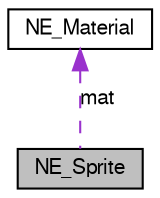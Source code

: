 digraph G
{
  bgcolor="transparent";
  edge [fontname="FreeSans",fontsize=10,labelfontname="FreeSans",labelfontsize=10];
  node [fontname="FreeSans",fontsize=10,shape=record];
  Node1 [label="NE_Sprite",height=0.2,width=0.4,color="black", fillcolor="grey75", style="filled" fontcolor="black"];
  Node2 -> Node1 [dir=back,color="darkorchid3",fontsize=10,style="dashed",label="mat",fontname="FreeSans"];
  Node2 [label="NE_Material",height=0.2,width=0.4,color="black",URL="$struct_n_e___material.html",tooltip="Information of one material."];
}
